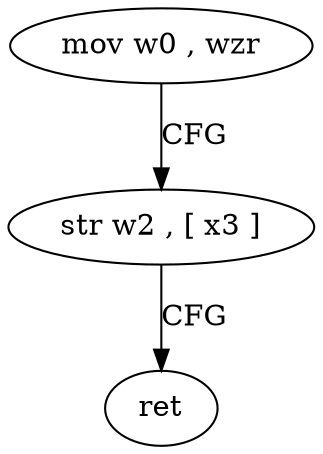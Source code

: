 digraph "func" {
"4260116" [label = "mov w0 , wzr" ]
"4260120" [label = "str w2 , [ x3 ]" ]
"4260124" [label = "ret" ]
"4260116" -> "4260120" [ label = "CFG" ]
"4260120" -> "4260124" [ label = "CFG" ]
}
